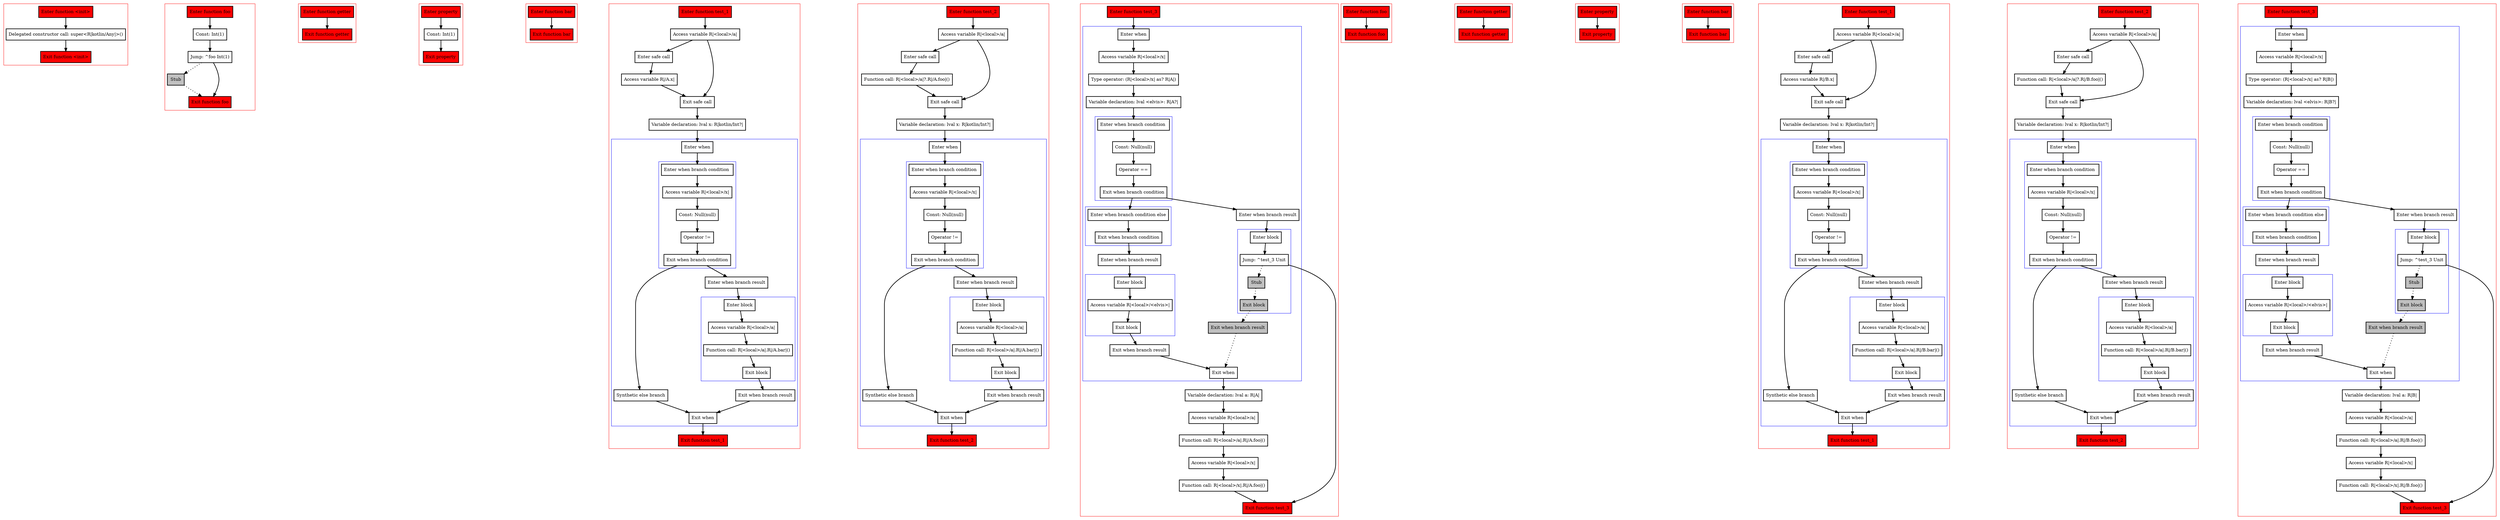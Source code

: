 digraph assignSafeCall_kt {
    graph [nodesep=3]
    node [shape=box penwidth=2]
    edge [penwidth=2]

    subgraph cluster_0 {
        color=red
        0 [label="Enter function <init>" style="filled" fillcolor=red];
        1 [label="Delegated constructor call: super<R|kotlin/Any|>()"];
        2 [label="Exit function <init>" style="filled" fillcolor=red];
    }

    0 -> {1};
    1 -> {2};

    subgraph cluster_1 {
        color=red
        3 [label="Enter function foo" style="filled" fillcolor=red];
        4 [label="Const: Int(1)"];
        5 [label="Jump: ^foo Int(1)"];
        6 [label="Stub" style="filled" fillcolor=gray];
        7 [label="Exit function foo" style="filled" fillcolor=red];
    }

    3 -> {4};
    4 -> {5};
    5 -> {7};
    5 -> {6} [style=dotted];
    6 -> {7} [style=dotted];

    subgraph cluster_2 {
        color=red
        8 [label="Enter function getter" style="filled" fillcolor=red];
        9 [label="Exit function getter" style="filled" fillcolor=red];
    }

    8 -> {9};

    subgraph cluster_3 {
        color=red
        10 [label="Enter property" style="filled" fillcolor=red];
        11 [label="Const: Int(1)"];
        12 [label="Exit property" style="filled" fillcolor=red];
    }

    10 -> {11};
    11 -> {12};

    subgraph cluster_4 {
        color=red
        13 [label="Enter function bar" style="filled" fillcolor=red];
        14 [label="Exit function bar" style="filled" fillcolor=red];
    }

    13 -> {14};

    subgraph cluster_5 {
        color=red
        15 [label="Enter function test_1" style="filled" fillcolor=red];
        16 [label="Access variable R|<local>/a|"];
        17 [label="Enter safe call"];
        18 [label="Access variable R|/A.x|"];
        19 [label="Exit safe call"];
        20 [label="Variable declaration: lval x: R|kotlin/Int?|"];
        subgraph cluster_6 {
            color=blue
            21 [label="Enter when"];
            subgraph cluster_7 {
                color=blue
                22 [label="Enter when branch condition "];
                23 [label="Access variable R|<local>/x|"];
                24 [label="Const: Null(null)"];
                25 [label="Operator !="];
                26 [label="Exit when branch condition"];
            }
            27 [label="Synthetic else branch"];
            28 [label="Enter when branch result"];
            subgraph cluster_8 {
                color=blue
                29 [label="Enter block"];
                30 [label="Access variable R|<local>/a|"];
                31 [label="Function call: R|<local>/a|.R|/A.bar|()"];
                32 [label="Exit block"];
            }
            33 [label="Exit when branch result"];
            34 [label="Exit when"];
        }
        35 [label="Exit function test_1" style="filled" fillcolor=red];
    }

    15 -> {16};
    16 -> {17 19};
    17 -> {18};
    18 -> {19};
    19 -> {20};
    20 -> {21};
    21 -> {22};
    22 -> {23};
    23 -> {24};
    24 -> {25};
    25 -> {26};
    26 -> {28 27};
    27 -> {34};
    28 -> {29};
    29 -> {30};
    30 -> {31};
    31 -> {32};
    32 -> {33};
    33 -> {34};
    34 -> {35};

    subgraph cluster_9 {
        color=red
        36 [label="Enter function test_2" style="filled" fillcolor=red];
        37 [label="Access variable R|<local>/a|"];
        38 [label="Enter safe call"];
        39 [label="Function call: R|<local>/a|?.R|/A.foo|()"];
        40 [label="Exit safe call"];
        41 [label="Variable declaration: lval x: R|kotlin/Int?|"];
        subgraph cluster_10 {
            color=blue
            42 [label="Enter when"];
            subgraph cluster_11 {
                color=blue
                43 [label="Enter when branch condition "];
                44 [label="Access variable R|<local>/x|"];
                45 [label="Const: Null(null)"];
                46 [label="Operator !="];
                47 [label="Exit when branch condition"];
            }
            48 [label="Synthetic else branch"];
            49 [label="Enter when branch result"];
            subgraph cluster_12 {
                color=blue
                50 [label="Enter block"];
                51 [label="Access variable R|<local>/a|"];
                52 [label="Function call: R|<local>/a|.R|/A.bar|()"];
                53 [label="Exit block"];
            }
            54 [label="Exit when branch result"];
            55 [label="Exit when"];
        }
        56 [label="Exit function test_2" style="filled" fillcolor=red];
    }

    36 -> {37};
    37 -> {38 40};
    38 -> {39};
    39 -> {40};
    40 -> {41};
    41 -> {42};
    42 -> {43};
    43 -> {44};
    44 -> {45};
    45 -> {46};
    46 -> {47};
    47 -> {49 48};
    48 -> {55};
    49 -> {50};
    50 -> {51};
    51 -> {52};
    52 -> {53};
    53 -> {54};
    54 -> {55};
    55 -> {56};

    subgraph cluster_13 {
        color=red
        57 [label="Enter function test_3" style="filled" fillcolor=red];
        subgraph cluster_14 {
            color=blue
            58 [label="Enter when"];
            59 [label="Access variable R|<local>/x|"];
            60 [label="Type operator: (R|<local>/x| as? R|A|)"];
            61 [label="Variable declaration: lval <elvis>: R|A?|"];
            subgraph cluster_15 {
                color=blue
                62 [label="Enter when branch condition "];
                63 [label="Const: Null(null)"];
                64 [label="Operator =="];
                65 [label="Exit when branch condition"];
            }
            subgraph cluster_16 {
                color=blue
                66 [label="Enter when branch condition else"];
                67 [label="Exit when branch condition"];
            }
            68 [label="Enter when branch result"];
            subgraph cluster_17 {
                color=blue
                69 [label="Enter block"];
                70 [label="Access variable R|<local>/<elvis>|"];
                71 [label="Exit block"];
            }
            72 [label="Exit when branch result"];
            73 [label="Enter when branch result"];
            subgraph cluster_18 {
                color=blue
                74 [label="Enter block"];
                75 [label="Jump: ^test_3 Unit"];
                76 [label="Stub" style="filled" fillcolor=gray];
                77 [label="Exit block" style="filled" fillcolor=gray];
            }
            78 [label="Exit when branch result" style="filled" fillcolor=gray];
            79 [label="Exit when"];
        }
        80 [label="Variable declaration: lval a: R|A|"];
        81 [label="Access variable R|<local>/a|"];
        82 [label="Function call: R|<local>/a|.R|/A.foo|()"];
        83 [label="Access variable R|<local>/x|"];
        84 [label="Function call: R|<local>/x|.R|/A.foo|()"];
        85 [label="Exit function test_3" style="filled" fillcolor=red];
    }

    57 -> {58};
    58 -> {59};
    59 -> {60};
    60 -> {61};
    61 -> {62};
    62 -> {63};
    63 -> {64};
    64 -> {65};
    65 -> {73 66};
    66 -> {67};
    67 -> {68};
    68 -> {69};
    69 -> {70};
    70 -> {71};
    71 -> {72};
    72 -> {79};
    73 -> {74};
    74 -> {75};
    75 -> {85};
    75 -> {76} [style=dotted];
    76 -> {77} [style=dotted];
    77 -> {78} [style=dotted];
    78 -> {79} [style=dotted];
    79 -> {80};
    80 -> {81};
    81 -> {82};
    82 -> {83};
    83 -> {84};
    84 -> {85};

    subgraph cluster_19 {
        color=red
        86 [label="Enter function foo" style="filled" fillcolor=red];
        87 [label="Exit function foo" style="filled" fillcolor=red];
    }

    86 -> {87};

    subgraph cluster_20 {
        color=red
        88 [label="Enter function getter" style="filled" fillcolor=red];
        89 [label="Exit function getter" style="filled" fillcolor=red];
    }

    88 -> {89};

    subgraph cluster_21 {
        color=red
        90 [label="Enter property" style="filled" fillcolor=red];
        91 [label="Exit property" style="filled" fillcolor=red];
    }

    90 -> {91};

    subgraph cluster_22 {
        color=red
        92 [label="Enter function bar" style="filled" fillcolor=red];
        93 [label="Exit function bar" style="filled" fillcolor=red];
    }

    92 -> {93};

    subgraph cluster_23 {
        color=red
        94 [label="Enter function test_1" style="filled" fillcolor=red];
        95 [label="Access variable R|<local>/a|"];
        96 [label="Enter safe call"];
        97 [label="Access variable R|/B.x|"];
        98 [label="Exit safe call"];
        99 [label="Variable declaration: lval x: R|kotlin/Int?|"];
        subgraph cluster_24 {
            color=blue
            100 [label="Enter when"];
            subgraph cluster_25 {
                color=blue
                101 [label="Enter when branch condition "];
                102 [label="Access variable R|<local>/x|"];
                103 [label="Const: Null(null)"];
                104 [label="Operator !="];
                105 [label="Exit when branch condition"];
            }
            106 [label="Synthetic else branch"];
            107 [label="Enter when branch result"];
            subgraph cluster_26 {
                color=blue
                108 [label="Enter block"];
                109 [label="Access variable R|<local>/a|"];
                110 [label="Function call: R|<local>/a|.R|/B.bar|()"];
                111 [label="Exit block"];
            }
            112 [label="Exit when branch result"];
            113 [label="Exit when"];
        }
        114 [label="Exit function test_1" style="filled" fillcolor=red];
    }

    94 -> {95};
    95 -> {96 98};
    96 -> {97};
    97 -> {98};
    98 -> {99};
    99 -> {100};
    100 -> {101};
    101 -> {102};
    102 -> {103};
    103 -> {104};
    104 -> {105};
    105 -> {107 106};
    106 -> {113};
    107 -> {108};
    108 -> {109};
    109 -> {110};
    110 -> {111};
    111 -> {112};
    112 -> {113};
    113 -> {114};

    subgraph cluster_27 {
        color=red
        115 [label="Enter function test_2" style="filled" fillcolor=red];
        116 [label="Access variable R|<local>/a|"];
        117 [label="Enter safe call"];
        118 [label="Function call: R|<local>/a|?.R|/B.foo|()"];
        119 [label="Exit safe call"];
        120 [label="Variable declaration: lval x: R|kotlin/Int?|"];
        subgraph cluster_28 {
            color=blue
            121 [label="Enter when"];
            subgraph cluster_29 {
                color=blue
                122 [label="Enter when branch condition "];
                123 [label="Access variable R|<local>/x|"];
                124 [label="Const: Null(null)"];
                125 [label="Operator !="];
                126 [label="Exit when branch condition"];
            }
            127 [label="Synthetic else branch"];
            128 [label="Enter when branch result"];
            subgraph cluster_30 {
                color=blue
                129 [label="Enter block"];
                130 [label="Access variable R|<local>/a|"];
                131 [label="Function call: R|<local>/a|.R|/B.bar|()"];
                132 [label="Exit block"];
            }
            133 [label="Exit when branch result"];
            134 [label="Exit when"];
        }
        135 [label="Exit function test_2" style="filled" fillcolor=red];
    }

    115 -> {116};
    116 -> {117 119};
    117 -> {118};
    118 -> {119};
    119 -> {120};
    120 -> {121};
    121 -> {122};
    122 -> {123};
    123 -> {124};
    124 -> {125};
    125 -> {126};
    126 -> {128 127};
    127 -> {134};
    128 -> {129};
    129 -> {130};
    130 -> {131};
    131 -> {132};
    132 -> {133};
    133 -> {134};
    134 -> {135};

    subgraph cluster_31 {
        color=red
        136 [label="Enter function test_3" style="filled" fillcolor=red];
        subgraph cluster_32 {
            color=blue
            137 [label="Enter when"];
            138 [label="Access variable R|<local>/x|"];
            139 [label="Type operator: (R|<local>/x| as? R|B|)"];
            140 [label="Variable declaration: lval <elvis>: R|B?|"];
            subgraph cluster_33 {
                color=blue
                141 [label="Enter when branch condition "];
                142 [label="Const: Null(null)"];
                143 [label="Operator =="];
                144 [label="Exit when branch condition"];
            }
            subgraph cluster_34 {
                color=blue
                145 [label="Enter when branch condition else"];
                146 [label="Exit when branch condition"];
            }
            147 [label="Enter when branch result"];
            subgraph cluster_35 {
                color=blue
                148 [label="Enter block"];
                149 [label="Access variable R|<local>/<elvis>|"];
                150 [label="Exit block"];
            }
            151 [label="Exit when branch result"];
            152 [label="Enter when branch result"];
            subgraph cluster_36 {
                color=blue
                153 [label="Enter block"];
                154 [label="Jump: ^test_3 Unit"];
                155 [label="Stub" style="filled" fillcolor=gray];
                156 [label="Exit block" style="filled" fillcolor=gray];
            }
            157 [label="Exit when branch result" style="filled" fillcolor=gray];
            158 [label="Exit when"];
        }
        159 [label="Variable declaration: lval a: R|B|"];
        160 [label="Access variable R|<local>/a|"];
        161 [label="Function call: R|<local>/a|.R|/B.foo|()"];
        162 [label="Access variable R|<local>/x|"];
        163 [label="Function call: R|<local>/x|.R|/B.foo|()"];
        164 [label="Exit function test_3" style="filled" fillcolor=red];
    }

    136 -> {137};
    137 -> {138};
    138 -> {139};
    139 -> {140};
    140 -> {141};
    141 -> {142};
    142 -> {143};
    143 -> {144};
    144 -> {152 145};
    145 -> {146};
    146 -> {147};
    147 -> {148};
    148 -> {149};
    149 -> {150};
    150 -> {151};
    151 -> {158};
    152 -> {153};
    153 -> {154};
    154 -> {164};
    154 -> {155} [style=dotted];
    155 -> {156} [style=dotted];
    156 -> {157} [style=dotted];
    157 -> {158} [style=dotted];
    158 -> {159};
    159 -> {160};
    160 -> {161};
    161 -> {162};
    162 -> {163};
    163 -> {164};

}
